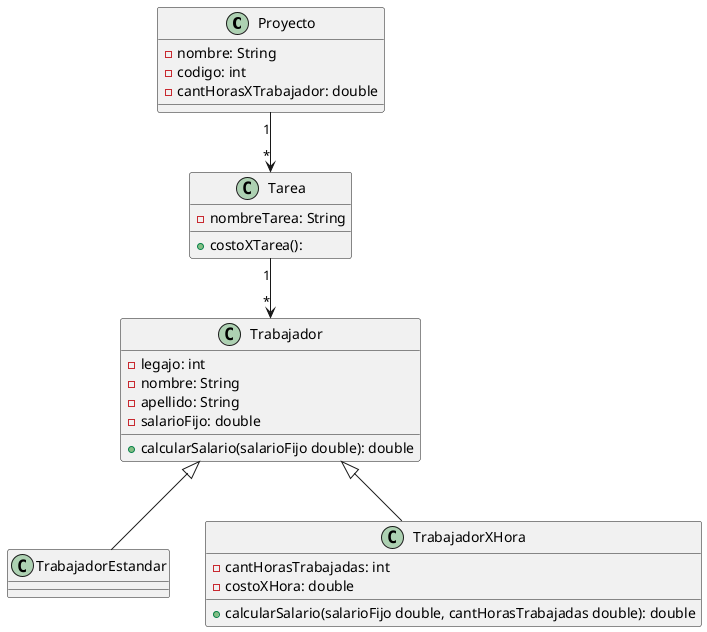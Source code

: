 @startuml
class Proyecto {
    - nombre: String
    - codigo: int
    - cantHorasXTrabajador: double
}

class Tarea {
    - nombreTarea: String
    + costoXTarea():
}

class Trabajador {
    - legajo: int
    - nombre: String
    - apellido: String
    - salarioFijo: double
    + calcularSalario(salarioFijo double): double
}

class TrabajadorEstandar {
}

class TrabajadorXHora {
    - cantHorasTrabajadas: int
    - costoXHora: double
    + calcularSalario(salarioFijo double, cantHorasTrabajadas double): double
}

Proyecto "1" -down-> "*" Tarea
Tarea "1" -down-> "*" Trabajador
TrabajadorEstandar -up-|> Trabajador
TrabajadorXHora -up-|> Trabajador


@enduml